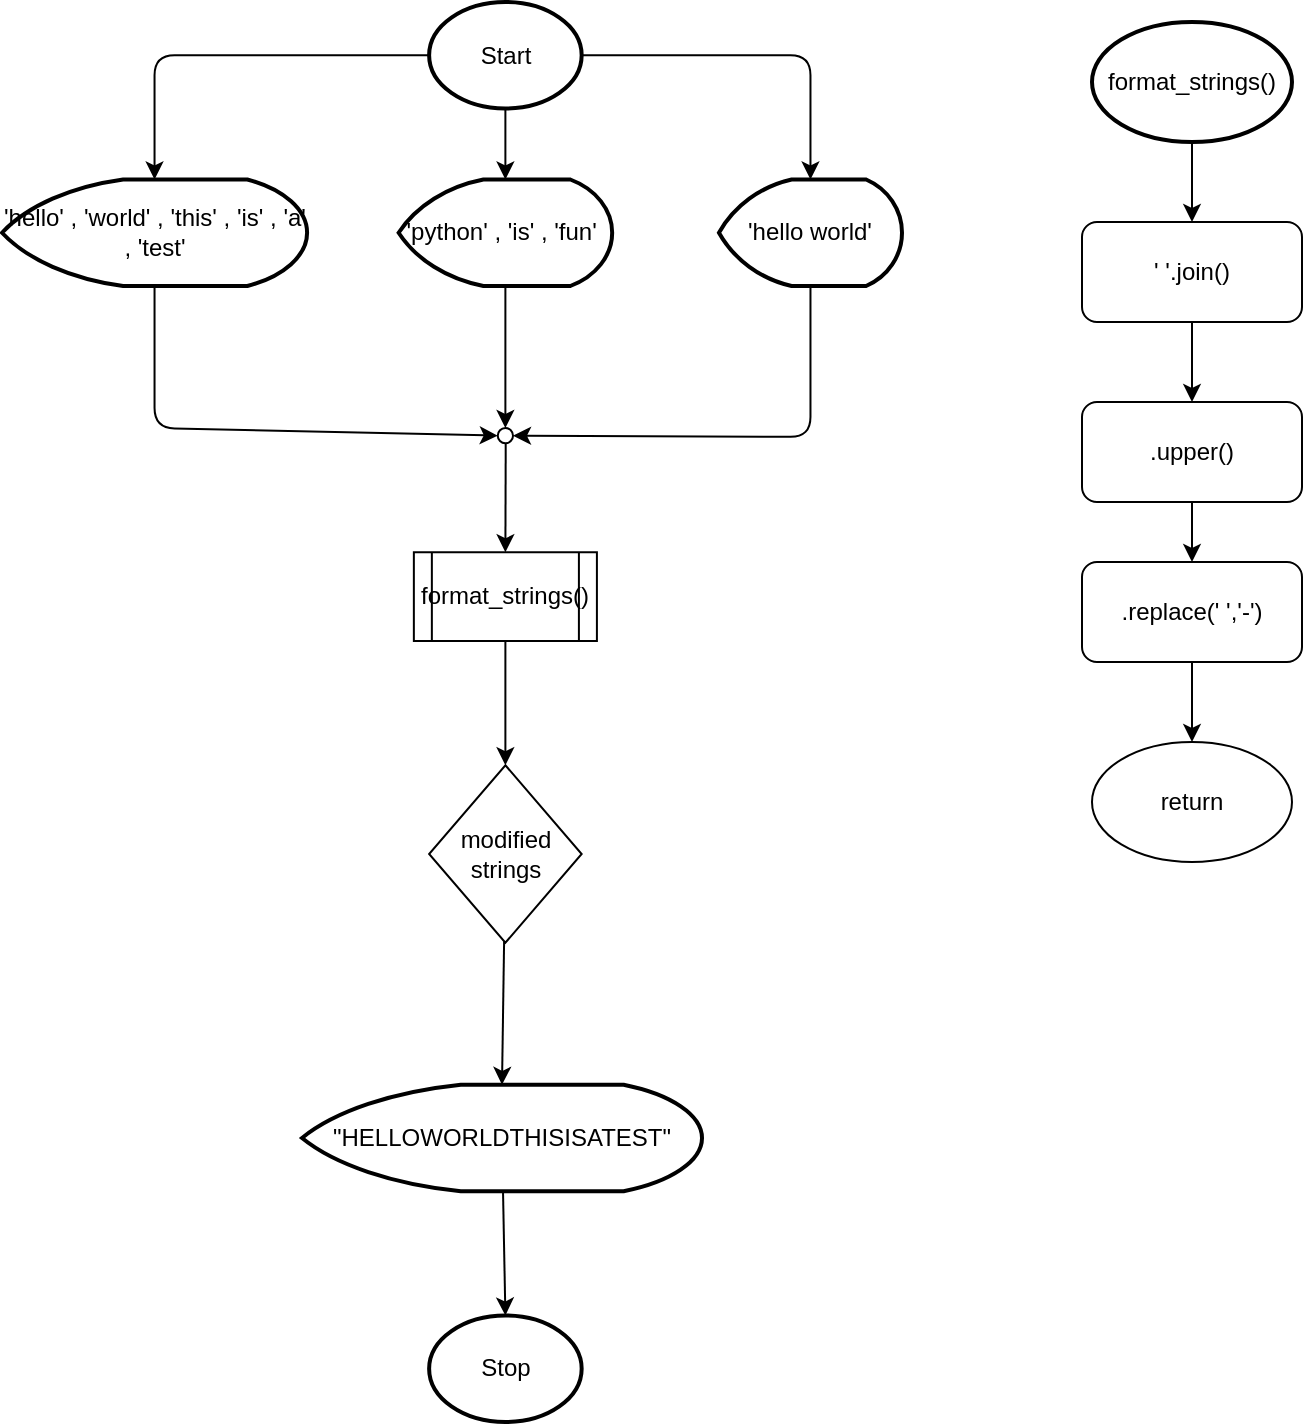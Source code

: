 <mxfile>
    <diagram id="XQGD9fFW8xDMpFjU4blU" name="Page-1">
        <mxGraphModel dx="1883" dy="872" grid="1" gridSize="10" guides="1" tooltips="1" connect="1" arrows="1" fold="1" page="1" pageScale="1" pageWidth="827" pageHeight="1169" background="none" math="0" shadow="0">
            <root>
                <mxCell id="0"/>
                <mxCell id="1" parent="0"/>
                <mxCell id="29" value="" style="group" vertex="1" connectable="0" parent="1">
                    <mxGeometry x="40" y="80" width="450" height="710" as="geometry"/>
                </mxCell>
                <mxCell id="2" value="Start" style="strokeWidth=2;html=1;shape=mxgraph.flowchart.start_1;whiteSpace=wrap;" vertex="1" parent="29">
                    <mxGeometry x="213.559" width="76.271" height="53.25" as="geometry"/>
                </mxCell>
                <mxCell id="3" value="'python' , 'is' , 'fun'&amp;nbsp;" style="strokeWidth=2;html=1;shape=mxgraph.flowchart.display;whiteSpace=wrap;" vertex="1" parent="29">
                    <mxGeometry x="198.305" y="88.75" width="106.78" height="53.25" as="geometry"/>
                </mxCell>
                <mxCell id="5" style="edgeStyle=none;html=1;entryX=0.5;entryY=0;entryDx=0;entryDy=0;entryPerimeter=0;" edge="1" parent="29" source="2" target="3">
                    <mxGeometry relative="1" as="geometry"/>
                </mxCell>
                <mxCell id="6" value="'hello' , 'world' , 'this' , 'is' , 'a' , 'test'" style="strokeWidth=2;html=1;shape=mxgraph.flowchart.display;whiteSpace=wrap;" vertex="1" parent="29">
                    <mxGeometry y="88.75" width="152.542" height="53.25" as="geometry"/>
                </mxCell>
                <mxCell id="8" value="'hello world'" style="strokeWidth=2;html=1;shape=mxgraph.flowchart.display;whiteSpace=wrap;" vertex="1" parent="29">
                    <mxGeometry x="358.475" y="88.75" width="91.525" height="53.25" as="geometry"/>
                </mxCell>
                <mxCell id="13" style="edgeStyle=none;html=1;exitX=1;exitY=0.5;exitDx=0;exitDy=0;exitPerimeter=0;entryX=0.5;entryY=0;entryDx=0;entryDy=0;entryPerimeter=0;" edge="1" parent="29" source="2" target="8">
                    <mxGeometry relative="1" as="geometry">
                        <mxPoint x="404.237" y="26.625" as="targetPoint"/>
                        <Array as="points">
                            <mxPoint x="404.237" y="26.625"/>
                        </Array>
                    </mxGeometry>
                </mxCell>
                <mxCell id="12" value="" style="endArrow=classic;html=1;entryX=0.5;entryY=0;entryDx=0;entryDy=0;entryPerimeter=0;exitX=0;exitY=0.5;exitDx=0;exitDy=0;exitPerimeter=0;" edge="1" parent="29" source="2" target="6">
                    <mxGeometry width="50" height="50" relative="1" as="geometry">
                        <mxPoint x="144.915" y="53.25" as="sourcePoint"/>
                        <mxPoint x="183.051" y="8.875" as="targetPoint"/>
                        <Array as="points">
                            <mxPoint x="76.271" y="26.625"/>
                        </Array>
                    </mxGeometry>
                </mxCell>
                <mxCell id="16" value="" style="ellipse;whiteSpace=wrap;html=1;aspect=fixed;movable=1;resizable=1;rotatable=1;deletable=1;editable=1;connectable=1;gradientColor=none;" vertex="1" parent="29">
                    <mxGeometry x="247.881" y="213" width="7.627" height="7.627" as="geometry"/>
                </mxCell>
                <mxCell id="18" style="edgeStyle=none;html=1;entryX=0.5;entryY=0;entryDx=0;entryDy=0;" edge="1" parent="29" source="3" target="16">
                    <mxGeometry relative="1" as="geometry"/>
                </mxCell>
                <mxCell id="17" style="edgeStyle=none;html=1;entryX=0;entryY=0.5;entryDx=0;entryDy=0;" edge="1" parent="29" source="6" target="16">
                    <mxGeometry relative="1" as="geometry">
                        <Array as="points">
                            <mxPoint x="76.271" y="213"/>
                        </Array>
                    </mxGeometry>
                </mxCell>
                <mxCell id="19" style="edgeStyle=none;html=1;entryX=1;entryY=0.5;entryDx=0;entryDy=0;" edge="1" parent="29" source="8" target="16">
                    <mxGeometry relative="1" as="geometry">
                        <Array as="points">
                            <mxPoint x="404.237" y="217.438"/>
                        </Array>
                    </mxGeometry>
                </mxCell>
                <mxCell id="20" value="format_strings()" style="shape=process;whiteSpace=wrap;html=1;backgroundOutline=1;gradientColor=none;" vertex="1" parent="29">
                    <mxGeometry x="205.932" y="275.125" width="91.525" height="44.375" as="geometry"/>
                </mxCell>
                <mxCell id="22" style="edgeStyle=none;html=1;entryX=0.5;entryY=0;entryDx=0;entryDy=0;" edge="1" parent="29" source="16" target="20">
                    <mxGeometry relative="1" as="geometry"/>
                </mxCell>
                <mxCell id="23" value="modified strings" style="rhombus;whiteSpace=wrap;html=1;gradientColor=none;" vertex="1" parent="29">
                    <mxGeometry x="213.559" y="381.625" width="76.271" height="88.75" as="geometry"/>
                </mxCell>
                <mxCell id="26" style="edgeStyle=none;html=1;entryX=0.5;entryY=0;entryDx=0;entryDy=0;" edge="1" parent="29" source="20" target="23">
                    <mxGeometry relative="1" as="geometry"/>
                </mxCell>
                <mxCell id="24" value="&quot;HELLOWORLDTHISISATEST&quot;" style="strokeWidth=2;html=1;shape=mxgraph.flowchart.display;whiteSpace=wrap;gradientColor=none;" vertex="1" parent="29">
                    <mxGeometry x="150" y="541.38" width="200" height="53.25" as="geometry"/>
                </mxCell>
                <mxCell id="27" style="edgeStyle=none;html=1;entryX=0.5;entryY=0;entryDx=0;entryDy=0;entryPerimeter=0;" edge="1" parent="29" source="23" target="24">
                    <mxGeometry relative="1" as="geometry"/>
                </mxCell>
                <mxCell id="25" value="Stop" style="strokeWidth=2;html=1;shape=mxgraph.flowchart.start_1;whiteSpace=wrap;gradientColor=none;" vertex="1" parent="29">
                    <mxGeometry x="213.559" y="656.75" width="76.271" height="53.25" as="geometry"/>
                </mxCell>
                <mxCell id="28" style="edgeStyle=none;html=1;entryX=0.5;entryY=0;entryDx=0;entryDy=0;entryPerimeter=0;" edge="1" parent="29" source="24" target="25">
                    <mxGeometry relative="1" as="geometry"/>
                </mxCell>
                <mxCell id="35" style="edgeStyle=none;html=1;entryX=0.5;entryY=0;entryDx=0;entryDy=0;" edge="1" parent="1" source="30" target="31">
                    <mxGeometry relative="1" as="geometry"/>
                </mxCell>
                <mxCell id="30" value="format_strings()" style="strokeWidth=2;html=1;shape=mxgraph.flowchart.start_1;whiteSpace=wrap;gradientColor=none;" vertex="1" parent="1">
                    <mxGeometry x="585" y="90" width="100" height="60" as="geometry"/>
                </mxCell>
                <mxCell id="36" style="edgeStyle=none;html=1;" edge="1" parent="1" source="31" target="32">
                    <mxGeometry relative="1" as="geometry"/>
                </mxCell>
                <mxCell id="31" value="' '.join()" style="rounded=1;whiteSpace=wrap;html=1;gradientColor=none;" vertex="1" parent="1">
                    <mxGeometry x="580" y="190" width="110" height="50" as="geometry"/>
                </mxCell>
                <mxCell id="37" style="edgeStyle=none;html=1;" edge="1" parent="1" source="32" target="33">
                    <mxGeometry relative="1" as="geometry"/>
                </mxCell>
                <mxCell id="32" value=".upper()" style="rounded=1;whiteSpace=wrap;html=1;gradientColor=none;" vertex="1" parent="1">
                    <mxGeometry x="580" y="280" width="110" height="50" as="geometry"/>
                </mxCell>
                <mxCell id="38" style="edgeStyle=none;html=1;" edge="1" parent="1" source="33" target="34">
                    <mxGeometry relative="1" as="geometry"/>
                </mxCell>
                <mxCell id="33" value=".replace(' ','-')" style="rounded=1;whiteSpace=wrap;html=1;gradientColor=none;" vertex="1" parent="1">
                    <mxGeometry x="580" y="360" width="110" height="50" as="geometry"/>
                </mxCell>
                <mxCell id="34" value="return" style="ellipse;whiteSpace=wrap;html=1;gradientColor=none;" vertex="1" parent="1">
                    <mxGeometry x="585" y="450" width="100" height="60" as="geometry"/>
                </mxCell>
            </root>
        </mxGraphModel>
    </diagram>
</mxfile>